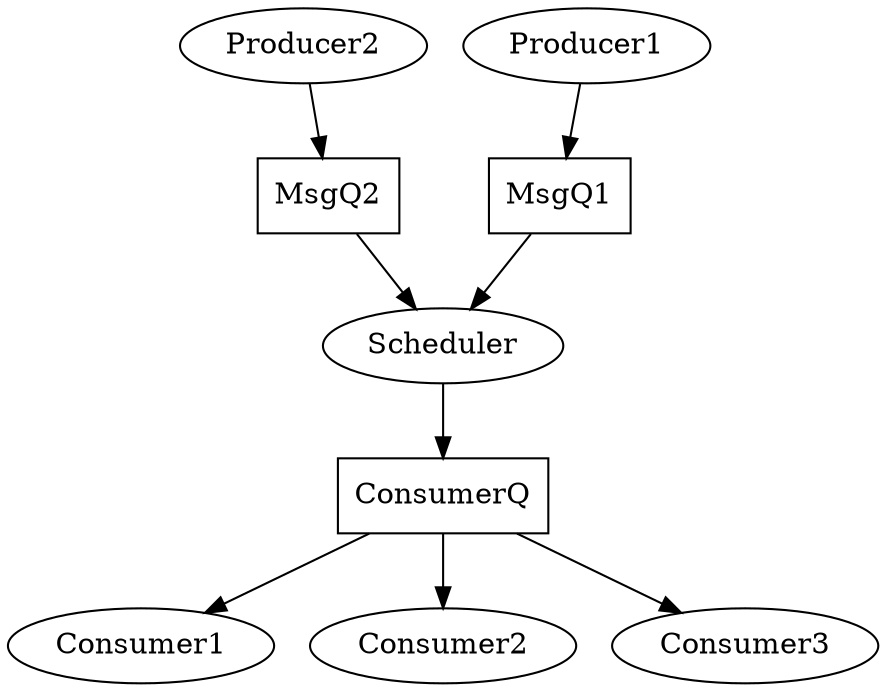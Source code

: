 digraph G 
{
node [shape=box]; MsgQ1; MsgQ2; ConsumerQ;
node [shape=ellipse]; Producer1; Producer2; Scheduler; Consumer1; Consumer2; Consumer3;

Producer1 -> MsgQ1 -> Scheduler;
Producer2 -> MsgQ2 -> Scheduler;
Scheduler -> ConsumerQ;
ConsumerQ -> Consumer1;
ConsumerQ -> Consumer2;
ConsumerQ -> Consumer3;
}
